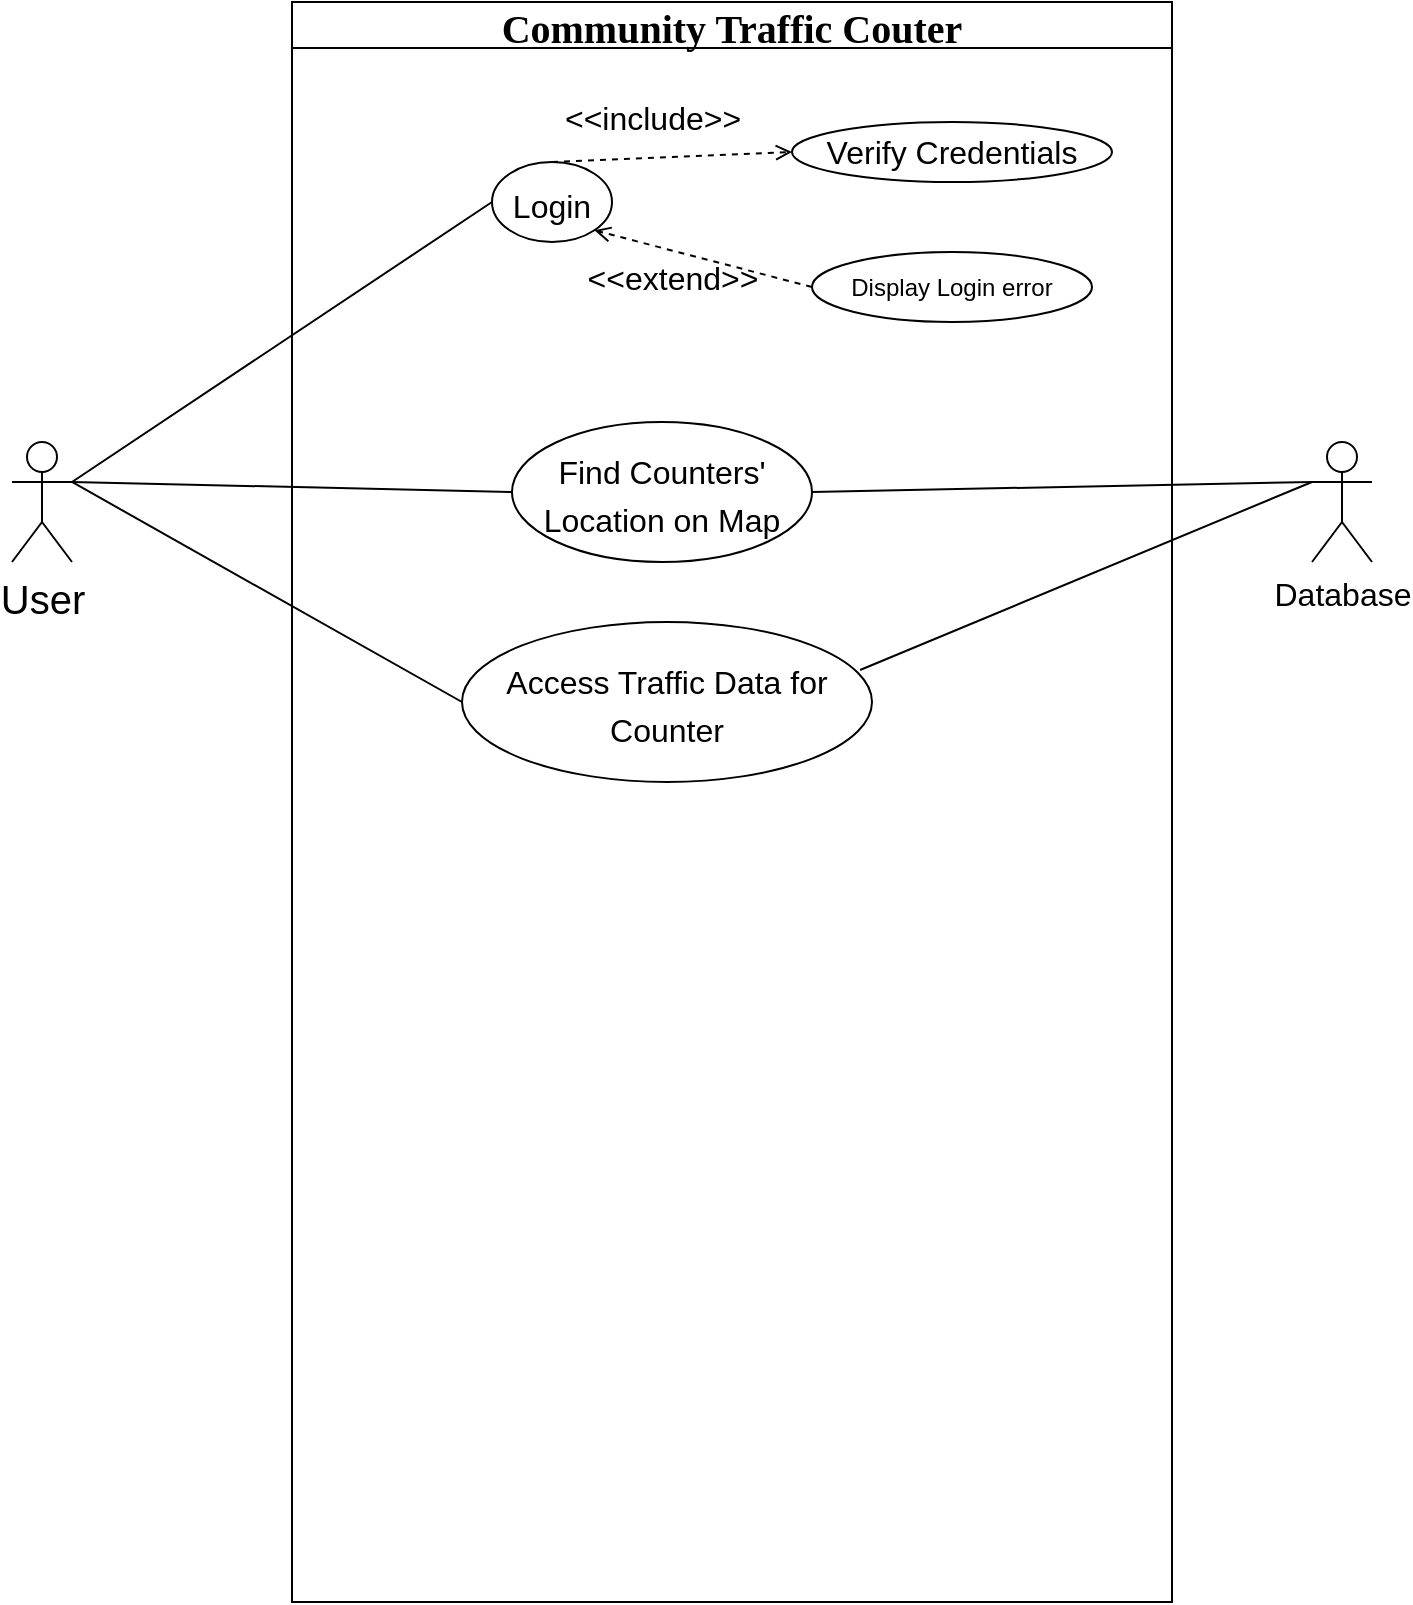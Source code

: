 <mxfile version="20.8.19" type="github">
  <diagram name="Page-1" id="l7ck-4sQuxXnIJFQD8Lj">
    <mxGraphModel dx="1434" dy="802" grid="1" gridSize="10" guides="1" tooltips="1" connect="1" arrows="1" fold="1" page="1" pageScale="1" pageWidth="850" pageHeight="1100" math="0" shadow="0">
      <root>
        <mxCell id="0" />
        <mxCell id="1" parent="0" />
        <mxCell id="5PlyCZqkEGDBcXISJoSr-1" value="User" style="shape=umlActor;verticalLabelPosition=bottom;verticalAlign=top;html=1;hachureGap=4;fontFamily=Helvetica;fontSize=20;shadow=0;" parent="1" vertex="1">
          <mxGeometry x="100" y="290" width="30" height="60" as="geometry" />
        </mxCell>
        <mxCell id="5PlyCZqkEGDBcXISJoSr-4" value="Community Traffic Couter" style="swimlane;hachureGap=4;fontFamily=Times New Roman;fontSize=20;" parent="1" vertex="1">
          <mxGeometry x="240" y="70" width="440" height="800" as="geometry" />
        </mxCell>
        <mxCell id="5PlyCZqkEGDBcXISJoSr-8" value="&lt;font style=&quot;font-size: 16px;&quot;&gt;Login&lt;/font&gt;" style="ellipse;whiteSpace=wrap;html=1;hachureGap=4;fontFamily=Helvetica;fontSize=20;" parent="5PlyCZqkEGDBcXISJoSr-4" vertex="1">
          <mxGeometry x="100" y="80" width="60" height="40" as="geometry" />
        </mxCell>
        <mxCell id="5PlyCZqkEGDBcXISJoSr-9" value="&lt;font style=&quot;font-size: 16px;&quot;&gt;Find Counters&#39; Location on Map&lt;/font&gt;" style="ellipse;whiteSpace=wrap;html=1;hachureGap=4;fontFamily=Helvetica;fontSize=20;" parent="5PlyCZqkEGDBcXISJoSr-4" vertex="1">
          <mxGeometry x="110" y="210" width="150" height="70" as="geometry" />
        </mxCell>
        <mxCell id="5PlyCZqkEGDBcXISJoSr-10" value="&lt;font style=&quot;font-size: 16px;&quot;&gt;Access Traffic Data for Counter&lt;/font&gt;" style="ellipse;whiteSpace=wrap;html=1;hachureGap=4;fontFamily=Helvetica;fontSize=20;" parent="5PlyCZqkEGDBcXISJoSr-4" vertex="1">
          <mxGeometry x="85" y="310" width="205" height="80" as="geometry" />
        </mxCell>
        <mxCell id="5PlyCZqkEGDBcXISJoSr-19" value="&lt;font style=&quot;font-size: 16px;&quot;&gt;Verify Credentials&lt;/font&gt;" style="ellipse;whiteSpace=wrap;html=1;hachureGap=4;fontFamily=Helvetica;fontSize=16;" parent="5PlyCZqkEGDBcXISJoSr-4" vertex="1">
          <mxGeometry x="250" y="60" width="160" height="30" as="geometry" />
        </mxCell>
        <mxCell id="oy0hdyuy9VU7nFTgplWp-1" value="&amp;lt;&amp;lt;include&amp;gt;&amp;gt;" style="edgeStyle=none;html=1;endArrow=open;verticalAlign=bottom;dashed=1;labelBackgroundColor=none;rounded=0;hachureGap=4;fontFamily=Helvetica;fontSize=16;entryX=0;entryY=0.5;entryDx=0;entryDy=0;exitX=0.5;exitY=0;exitDx=0;exitDy=0;" parent="5PlyCZqkEGDBcXISJoSr-4" source="5PlyCZqkEGDBcXISJoSr-8" target="5PlyCZqkEGDBcXISJoSr-19" edge="1">
          <mxGeometry x="-0.161" y="8" width="160" relative="1" as="geometry">
            <mxPoint x="200" y="130" as="sourcePoint" />
            <mxPoint x="360" y="130" as="targetPoint" />
            <mxPoint as="offset" />
          </mxGeometry>
        </mxCell>
        <mxCell id="7xELUSUKsz2ItxCfaAHE-1" value="Display Login error" style="ellipse;whiteSpace=wrap;html=1;shadow=0;sketch=0;fontFamily=Helvetica;" vertex="1" parent="5PlyCZqkEGDBcXISJoSr-4">
          <mxGeometry x="260" y="125" width="140" height="35" as="geometry" />
        </mxCell>
        <mxCell id="7xELUSUKsz2ItxCfaAHE-4" value="&amp;lt;&amp;lt;extend&amp;gt;&amp;gt;" style="edgeStyle=none;html=1;endArrow=open;verticalAlign=bottom;dashed=1;labelBackgroundColor=none;rounded=0;hachureGap=4;fontFamily=Helvetica;fontSize=16;entryX=1;entryY=1;entryDx=0;entryDy=0;exitX=0;exitY=0.5;exitDx=0;exitDy=0;" edge="1" parent="5PlyCZqkEGDBcXISJoSr-4" source="7xELUSUKsz2ItxCfaAHE-1" target="5PlyCZqkEGDBcXISJoSr-8">
          <mxGeometry x="0.171" y="25" width="160" relative="1" as="geometry">
            <mxPoint x="150" y="130" as="sourcePoint" />
            <mxPoint x="270" y="125" as="targetPoint" />
            <mxPoint as="offset" />
          </mxGeometry>
        </mxCell>
        <mxCell id="5PlyCZqkEGDBcXISJoSr-13" value="" style="endArrow=none;html=1;rounded=0;hachureGap=4;fontFamily=Helvetica;fontSize=16;entryX=0;entryY=0.5;entryDx=0;entryDy=0;exitX=1;exitY=0.333;exitDx=0;exitDy=0;exitPerimeter=0;" parent="1" source="5PlyCZqkEGDBcXISJoSr-1" target="5PlyCZqkEGDBcXISJoSr-8" edge="1">
          <mxGeometry width="50" height="50" relative="1" as="geometry">
            <mxPoint x="160" y="420" as="sourcePoint" />
            <mxPoint x="210" y="370" as="targetPoint" />
          </mxGeometry>
        </mxCell>
        <mxCell id="5PlyCZqkEGDBcXISJoSr-14" value="" style="endArrow=none;html=1;rounded=0;hachureGap=4;fontFamily=Helvetica;fontSize=16;entryX=0;entryY=0.5;entryDx=0;entryDy=0;exitX=1;exitY=0.333;exitDx=0;exitDy=0;exitPerimeter=0;" parent="1" source="5PlyCZqkEGDBcXISJoSr-1" target="5PlyCZqkEGDBcXISJoSr-9" edge="1">
          <mxGeometry width="50" height="50" relative="1" as="geometry">
            <mxPoint x="260" y="280" as="sourcePoint" />
            <mxPoint x="210" y="340" as="targetPoint" />
          </mxGeometry>
        </mxCell>
        <mxCell id="5PlyCZqkEGDBcXISJoSr-15" value="" style="endArrow=none;html=1;rounded=0;hachureGap=4;fontFamily=Helvetica;fontSize=16;entryX=0;entryY=0.5;entryDx=0;entryDy=0;exitX=1;exitY=0.333;exitDx=0;exitDy=0;exitPerimeter=0;" parent="1" source="5PlyCZqkEGDBcXISJoSr-1" target="5PlyCZqkEGDBcXISJoSr-10" edge="1">
          <mxGeometry width="50" height="50" relative="1" as="geometry">
            <mxPoint x="130" y="260" as="sourcePoint" />
            <mxPoint x="90" y="510" as="targetPoint" />
          </mxGeometry>
        </mxCell>
        <mxCell id="5PlyCZqkEGDBcXISJoSr-17" value="Database" style="shape=umlActor;verticalLabelPosition=bottom;verticalAlign=top;html=1;outlineConnect=0;hachureGap=4;fontFamily=Helvetica;fontSize=16;" parent="1" vertex="1">
          <mxGeometry x="750" y="290" width="30" height="60" as="geometry" />
        </mxCell>
        <mxCell id="5PlyCZqkEGDBcXISJoSr-18" value="" style="endArrow=none;html=1;rounded=0;hachureGap=4;fontFamily=Helvetica;fontSize=16;entryX=0;entryY=0.333;entryDx=0;entryDy=0;entryPerimeter=0;exitX=1;exitY=0.5;exitDx=0;exitDy=0;" parent="1" source="5PlyCZqkEGDBcXISJoSr-9" target="5PlyCZqkEGDBcXISJoSr-17" edge="1">
          <mxGeometry width="50" height="50" relative="1" as="geometry">
            <mxPoint x="520" y="380" as="sourcePoint" />
            <mxPoint x="570" y="330" as="targetPoint" />
          </mxGeometry>
        </mxCell>
        <mxCell id="7xELUSUKsz2ItxCfaAHE-7" value="" style="endArrow=none;html=1;rounded=0;sketch=0;fontFamily=Helvetica;exitX=0.971;exitY=0.3;exitDx=0;exitDy=0;exitPerimeter=0;entryX=0;entryY=0.333;entryDx=0;entryDy=0;entryPerimeter=0;" edge="1" parent="1" source="5PlyCZqkEGDBcXISJoSr-10" target="5PlyCZqkEGDBcXISJoSr-17">
          <mxGeometry width="50" height="50" relative="1" as="geometry">
            <mxPoint x="400" y="370" as="sourcePoint" />
            <mxPoint x="450" y="320" as="targetPoint" />
          </mxGeometry>
        </mxCell>
      </root>
    </mxGraphModel>
  </diagram>
</mxfile>
